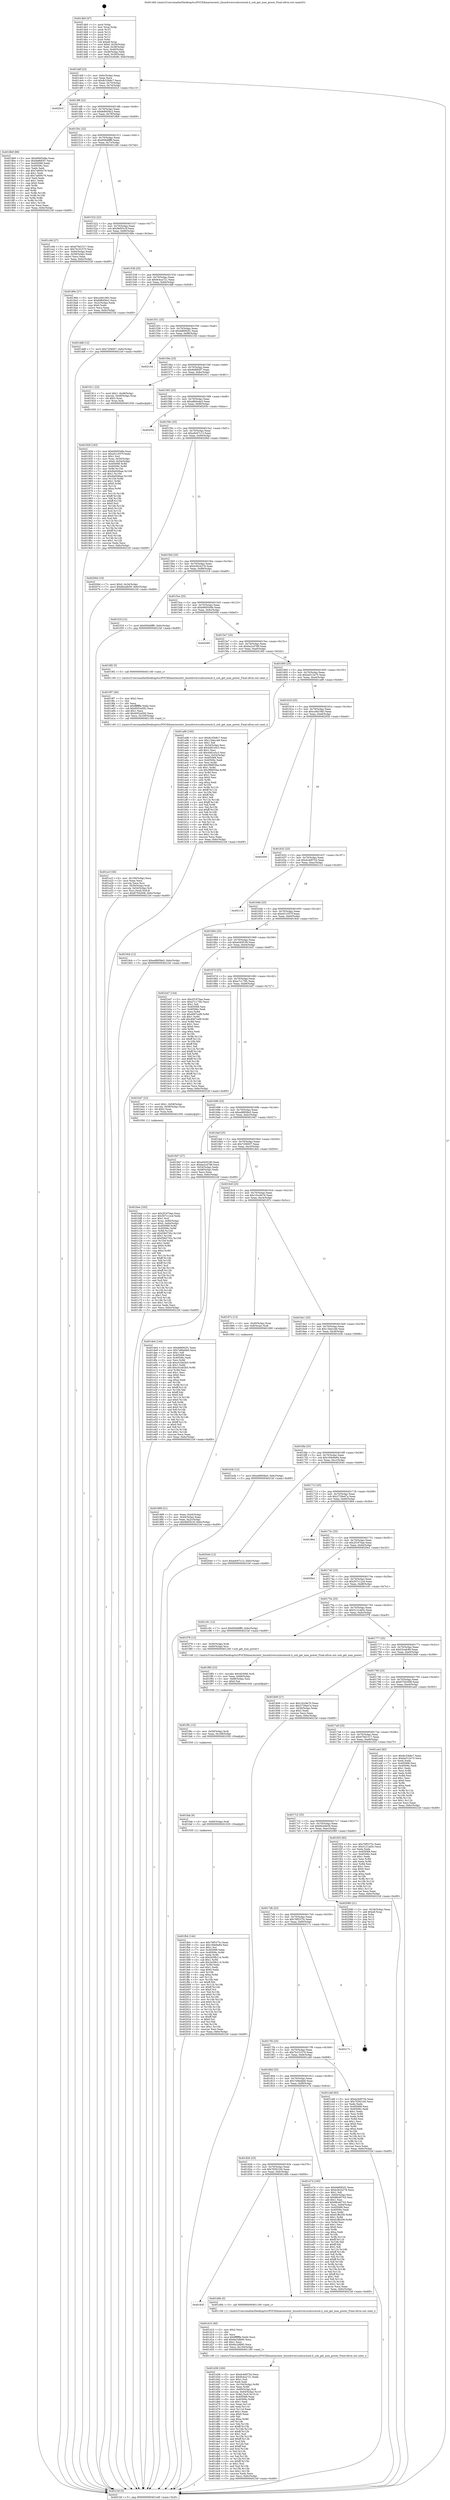 digraph "0x4014b0" {
  label = "0x4014b0 (/mnt/c/Users/mathe/Desktop/tcc/POCII/binaries/extr_linuxdriversusbcoreusb.h_usb_get_max_power_Final-ollvm.out::main(0))"
  labelloc = "t"
  node[shape=record]

  Entry [label="",width=0.3,height=0.3,shape=circle,fillcolor=black,style=filled]
  "0x4014df" [label="{
     0x4014df [23]\l
     | [instrs]\l
     &nbsp;&nbsp;0x4014df \<+3\>: mov -0x6c(%rbp),%eax\l
     &nbsp;&nbsp;0x4014e2 \<+2\>: mov %eax,%ecx\l
     &nbsp;&nbsp;0x4014e4 \<+6\>: sub $0x8c33b8c7,%ecx\l
     &nbsp;&nbsp;0x4014ea \<+3\>: mov %eax,-0x70(%rbp)\l
     &nbsp;&nbsp;0x4014ed \<+3\>: mov %ecx,-0x74(%rbp)\l
     &nbsp;&nbsp;0x4014f0 \<+6\>: je 00000000004020c3 \<main+0xc13\>\l
  }"]
  "0x4020c3" [label="{
     0x4020c3\l
  }", style=dashed]
  "0x4014f6" [label="{
     0x4014f6 [22]\l
     | [instrs]\l
     &nbsp;&nbsp;0x4014f6 \<+5\>: jmp 00000000004014fb \<main+0x4b\>\l
     &nbsp;&nbsp;0x4014fb \<+3\>: mov -0x70(%rbp),%eax\l
     &nbsp;&nbsp;0x4014fe \<+5\>: sub $0x8d8456c2,%eax\l
     &nbsp;&nbsp;0x401503 \<+3\>: mov %eax,-0x78(%rbp)\l
     &nbsp;&nbsp;0x401506 \<+6\>: je 00000000004018b9 \<main+0x409\>\l
  }"]
  Exit [label="",width=0.3,height=0.3,shape=circle,fillcolor=black,style=filled,peripheries=2]
  "0x4018b9" [label="{
     0x4018b9 [88]\l
     | [instrs]\l
     &nbsp;&nbsp;0x4018b9 \<+5\>: mov $0xb900548e,%eax\l
     &nbsp;&nbsp;0x4018be \<+5\>: mov $0x9ef683f7,%ecx\l
     &nbsp;&nbsp;0x4018c3 \<+7\>: mov 0x405068,%edx\l
     &nbsp;&nbsp;0x4018ca \<+7\>: mov 0x40506c,%esi\l
     &nbsp;&nbsp;0x4018d1 \<+2\>: mov %edx,%edi\l
     &nbsp;&nbsp;0x4018d3 \<+6\>: add $0x7a800c76,%edi\l
     &nbsp;&nbsp;0x4018d9 \<+3\>: sub $0x1,%edi\l
     &nbsp;&nbsp;0x4018dc \<+6\>: sub $0x7a800c76,%edi\l
     &nbsp;&nbsp;0x4018e2 \<+3\>: imul %edi,%edx\l
     &nbsp;&nbsp;0x4018e5 \<+3\>: and $0x1,%edx\l
     &nbsp;&nbsp;0x4018e8 \<+3\>: cmp $0x0,%edx\l
     &nbsp;&nbsp;0x4018eb \<+4\>: sete %r8b\l
     &nbsp;&nbsp;0x4018ef \<+3\>: cmp $0xa,%esi\l
     &nbsp;&nbsp;0x4018f2 \<+4\>: setl %r9b\l
     &nbsp;&nbsp;0x4018f6 \<+3\>: mov %r8b,%r10b\l
     &nbsp;&nbsp;0x4018f9 \<+3\>: and %r9b,%r10b\l
     &nbsp;&nbsp;0x4018fc \<+3\>: xor %r9b,%r8b\l
     &nbsp;&nbsp;0x4018ff \<+3\>: or %r8b,%r10b\l
     &nbsp;&nbsp;0x401902 \<+4\>: test $0x1,%r10b\l
     &nbsp;&nbsp;0x401906 \<+3\>: cmovne %ecx,%eax\l
     &nbsp;&nbsp;0x401909 \<+3\>: mov %eax,-0x6c(%rbp)\l
     &nbsp;&nbsp;0x40190c \<+5\>: jmp 00000000004021bf \<main+0xd0f\>\l
  }"]
  "0x40150c" [label="{
     0x40150c [22]\l
     | [instrs]\l
     &nbsp;&nbsp;0x40150c \<+5\>: jmp 0000000000401511 \<main+0x61\>\l
     &nbsp;&nbsp;0x401511 \<+3\>: mov -0x70(%rbp),%eax\l
     &nbsp;&nbsp;0x401514 \<+5\>: sub $0x956d9ff0,%eax\l
     &nbsp;&nbsp;0x401519 \<+3\>: mov %eax,-0x7c(%rbp)\l
     &nbsp;&nbsp;0x40151c \<+6\>: je 0000000000401c9d \<main+0x7ed\>\l
  }"]
  "0x401fb4" [label="{
     0x401fb4 [144]\l
     | [instrs]\l
     &nbsp;&nbsp;0x401fb4 \<+5\>: mov $0x76f5375c,%eax\l
     &nbsp;&nbsp;0x401fb9 \<+5\>: mov $0x169e9a84,%esi\l
     &nbsp;&nbsp;0x401fbe \<+2\>: mov $0x1,%cl\l
     &nbsp;&nbsp;0x401fc0 \<+7\>: mov 0x405068,%edx\l
     &nbsp;&nbsp;0x401fc7 \<+8\>: mov 0x40506c,%r8d\l
     &nbsp;&nbsp;0x401fcf \<+3\>: mov %edx,%r9d\l
     &nbsp;&nbsp;0x401fd2 \<+7\>: sub $0x2e59b114,%r9d\l
     &nbsp;&nbsp;0x401fd9 \<+4\>: sub $0x1,%r9d\l
     &nbsp;&nbsp;0x401fdd \<+7\>: add $0x2e59b114,%r9d\l
     &nbsp;&nbsp;0x401fe4 \<+4\>: imul %r9d,%edx\l
     &nbsp;&nbsp;0x401fe8 \<+3\>: and $0x1,%edx\l
     &nbsp;&nbsp;0x401feb \<+3\>: cmp $0x0,%edx\l
     &nbsp;&nbsp;0x401fee \<+4\>: sete %r10b\l
     &nbsp;&nbsp;0x401ff2 \<+4\>: cmp $0xa,%r8d\l
     &nbsp;&nbsp;0x401ff6 \<+4\>: setl %r11b\l
     &nbsp;&nbsp;0x401ffa \<+3\>: mov %r10b,%bl\l
     &nbsp;&nbsp;0x401ffd \<+3\>: xor $0xff,%bl\l
     &nbsp;&nbsp;0x402000 \<+3\>: mov %r11b,%r14b\l
     &nbsp;&nbsp;0x402003 \<+4\>: xor $0xff,%r14b\l
     &nbsp;&nbsp;0x402007 \<+3\>: xor $0x0,%cl\l
     &nbsp;&nbsp;0x40200a \<+3\>: mov %bl,%r15b\l
     &nbsp;&nbsp;0x40200d \<+4\>: and $0x0,%r15b\l
     &nbsp;&nbsp;0x402011 \<+3\>: and %cl,%r10b\l
     &nbsp;&nbsp;0x402014 \<+3\>: mov %r14b,%r12b\l
     &nbsp;&nbsp;0x402017 \<+4\>: and $0x0,%r12b\l
     &nbsp;&nbsp;0x40201b \<+3\>: and %cl,%r11b\l
     &nbsp;&nbsp;0x40201e \<+3\>: or %r10b,%r15b\l
     &nbsp;&nbsp;0x402021 \<+3\>: or %r11b,%r12b\l
     &nbsp;&nbsp;0x402024 \<+3\>: xor %r12b,%r15b\l
     &nbsp;&nbsp;0x402027 \<+3\>: or %r14b,%bl\l
     &nbsp;&nbsp;0x40202a \<+3\>: xor $0xff,%bl\l
     &nbsp;&nbsp;0x40202d \<+3\>: or $0x0,%cl\l
     &nbsp;&nbsp;0x402030 \<+2\>: and %cl,%bl\l
     &nbsp;&nbsp;0x402032 \<+3\>: or %bl,%r15b\l
     &nbsp;&nbsp;0x402035 \<+4\>: test $0x1,%r15b\l
     &nbsp;&nbsp;0x402039 \<+3\>: cmovne %esi,%eax\l
     &nbsp;&nbsp;0x40203c \<+3\>: mov %eax,-0x6c(%rbp)\l
     &nbsp;&nbsp;0x40203f \<+5\>: jmp 00000000004021bf \<main+0xd0f\>\l
  }"]
  "0x401c9d" [label="{
     0x401c9d [27]\l
     | [instrs]\l
     &nbsp;&nbsp;0x401c9d \<+5\>: mov $0x679d1517,%eax\l
     &nbsp;&nbsp;0x401ca2 \<+5\>: mov $0x7b101570,%ecx\l
     &nbsp;&nbsp;0x401ca7 \<+3\>: mov -0x64(%rbp),%edx\l
     &nbsp;&nbsp;0x401caa \<+3\>: cmp -0x58(%rbp),%edx\l
     &nbsp;&nbsp;0x401cad \<+3\>: cmovl %ecx,%eax\l
     &nbsp;&nbsp;0x401cb0 \<+3\>: mov %eax,-0x6c(%rbp)\l
     &nbsp;&nbsp;0x401cb3 \<+5\>: jmp 00000000004021bf \<main+0xd0f\>\l
  }"]
  "0x401522" [label="{
     0x401522 [22]\l
     | [instrs]\l
     &nbsp;&nbsp;0x401522 \<+5\>: jmp 0000000000401527 \<main+0x77\>\l
     &nbsp;&nbsp;0x401527 \<+3\>: mov -0x70(%rbp),%eax\l
     &nbsp;&nbsp;0x40152a \<+5\>: sub $0x9bf55c3f,%eax\l
     &nbsp;&nbsp;0x40152f \<+3\>: mov %eax,-0x80(%rbp)\l
     &nbsp;&nbsp;0x401532 \<+6\>: je 000000000040189e \<main+0x3ee\>\l
  }"]
  "0x401fab" [label="{
     0x401fab [9]\l
     | [instrs]\l
     &nbsp;&nbsp;0x401fab \<+4\>: mov -0x60(%rbp),%rdi\l
     &nbsp;&nbsp;0x401faf \<+5\>: call 0000000000401030 \<free@plt\>\l
     | [calls]\l
     &nbsp;&nbsp;0x401030 \{1\} (unknown)\l
  }"]
  "0x40189e" [label="{
     0x40189e [27]\l
     | [instrs]\l
     &nbsp;&nbsp;0x40189e \<+5\>: mov $0xcc8d1083,%eax\l
     &nbsp;&nbsp;0x4018a3 \<+5\>: mov $0x8d8456c2,%ecx\l
     &nbsp;&nbsp;0x4018a8 \<+3\>: mov -0x2c(%rbp),%edx\l
     &nbsp;&nbsp;0x4018ab \<+3\>: cmp $0x0,%edx\l
     &nbsp;&nbsp;0x4018ae \<+3\>: cmove %ecx,%eax\l
     &nbsp;&nbsp;0x4018b1 \<+3\>: mov %eax,-0x6c(%rbp)\l
     &nbsp;&nbsp;0x4018b4 \<+5\>: jmp 00000000004021bf \<main+0xd0f\>\l
  }"]
  "0x401538" [label="{
     0x401538 [25]\l
     | [instrs]\l
     &nbsp;&nbsp;0x401538 \<+5\>: jmp 000000000040153d \<main+0x8d\>\l
     &nbsp;&nbsp;0x40153d \<+3\>: mov -0x70(%rbp),%eax\l
     &nbsp;&nbsp;0x401540 \<+5\>: sub $0x9c4ca721,%eax\l
     &nbsp;&nbsp;0x401545 \<+6\>: mov %eax,-0x84(%rbp)\l
     &nbsp;&nbsp;0x40154b \<+6\>: je 0000000000401dd8 \<main+0x928\>\l
  }"]
  "0x401f9c" [label="{
     0x401f9c [15]\l
     | [instrs]\l
     &nbsp;&nbsp;0x401f9c \<+4\>: mov -0x50(%rbp),%rdi\l
     &nbsp;&nbsp;0x401fa0 \<+6\>: mov %eax,-0x108(%rbp)\l
     &nbsp;&nbsp;0x401fa6 \<+5\>: call 0000000000401030 \<free@plt\>\l
     | [calls]\l
     &nbsp;&nbsp;0x401030 \{1\} (unknown)\l
  }"]
  "0x401dd8" [label="{
     0x401dd8 [12]\l
     | [instrs]\l
     &nbsp;&nbsp;0x401dd8 \<+7\>: movl $0x7206007,-0x6c(%rbp)\l
     &nbsp;&nbsp;0x401ddf \<+5\>: jmp 00000000004021bf \<main+0xd0f\>\l
  }"]
  "0x401551" [label="{
     0x401551 [25]\l
     | [instrs]\l
     &nbsp;&nbsp;0x401551 \<+5\>: jmp 0000000000401556 \<main+0xa6\>\l
     &nbsp;&nbsp;0x401556 \<+3\>: mov -0x70(%rbp),%eax\l
     &nbsp;&nbsp;0x401559 \<+5\>: sub $0x9d6062f1,%eax\l
     &nbsp;&nbsp;0x40155e \<+6\>: mov %eax,-0x88(%rbp)\l
     &nbsp;&nbsp;0x401564 \<+6\>: je 000000000040215d \<main+0xcad\>\l
  }"]
  "0x401f85" [label="{
     0x401f85 [23]\l
     | [instrs]\l
     &nbsp;&nbsp;0x401f85 \<+10\>: movabs $0x4030b6,%rdi\l
     &nbsp;&nbsp;0x401f8f \<+3\>: mov %eax,-0x68(%rbp)\l
     &nbsp;&nbsp;0x401f92 \<+3\>: mov -0x68(%rbp),%esi\l
     &nbsp;&nbsp;0x401f95 \<+2\>: mov $0x0,%al\l
     &nbsp;&nbsp;0x401f97 \<+5\>: call 0000000000401040 \<printf@plt\>\l
     | [calls]\l
     &nbsp;&nbsp;0x401040 \{1\} (unknown)\l
  }"]
  "0x40215d" [label="{
     0x40215d\l
  }", style=dashed]
  "0x40156a" [label="{
     0x40156a [25]\l
     | [instrs]\l
     &nbsp;&nbsp;0x40156a \<+5\>: jmp 000000000040156f \<main+0xbf\>\l
     &nbsp;&nbsp;0x40156f \<+3\>: mov -0x70(%rbp),%eax\l
     &nbsp;&nbsp;0x401572 \<+5\>: sub $0x9ef683f7,%eax\l
     &nbsp;&nbsp;0x401577 \<+6\>: mov %eax,-0x8c(%rbp)\l
     &nbsp;&nbsp;0x40157d \<+6\>: je 0000000000401911 \<main+0x461\>\l
  }"]
  "0x401d38" [label="{
     0x401d38 [160]\l
     | [instrs]\l
     &nbsp;&nbsp;0x401d38 \<+5\>: mov $0xdc4d9754,%ecx\l
     &nbsp;&nbsp;0x401d3d \<+5\>: mov $0x9c4ca721,%edx\l
     &nbsp;&nbsp;0x401d42 \<+3\>: mov $0x1,%sil\l
     &nbsp;&nbsp;0x401d45 \<+2\>: xor %edi,%edi\l
     &nbsp;&nbsp;0x401d47 \<+7\>: mov -0x104(%rbp),%r8d\l
     &nbsp;&nbsp;0x401d4e \<+4\>: imul %eax,%r8d\l
     &nbsp;&nbsp;0x401d52 \<+4\>: mov -0x60(%rbp),%r9\l
     &nbsp;&nbsp;0x401d56 \<+4\>: movslq -0x64(%rbp),%r10\l
     &nbsp;&nbsp;0x401d5a \<+4\>: mov %r8d,(%r9,%r10,4)\l
     &nbsp;&nbsp;0x401d5e \<+7\>: mov 0x405068,%eax\l
     &nbsp;&nbsp;0x401d65 \<+8\>: mov 0x40506c,%r8d\l
     &nbsp;&nbsp;0x401d6d \<+3\>: sub $0x1,%edi\l
     &nbsp;&nbsp;0x401d70 \<+3\>: mov %eax,%r11d\l
     &nbsp;&nbsp;0x401d73 \<+3\>: add %edi,%r11d\l
     &nbsp;&nbsp;0x401d76 \<+4\>: imul %r11d,%eax\l
     &nbsp;&nbsp;0x401d7a \<+3\>: and $0x1,%eax\l
     &nbsp;&nbsp;0x401d7d \<+3\>: cmp $0x0,%eax\l
     &nbsp;&nbsp;0x401d80 \<+3\>: sete %bl\l
     &nbsp;&nbsp;0x401d83 \<+4\>: cmp $0xa,%r8d\l
     &nbsp;&nbsp;0x401d87 \<+4\>: setl %r14b\l
     &nbsp;&nbsp;0x401d8b \<+3\>: mov %bl,%r15b\l
     &nbsp;&nbsp;0x401d8e \<+4\>: xor $0xff,%r15b\l
     &nbsp;&nbsp;0x401d92 \<+3\>: mov %r14b,%r12b\l
     &nbsp;&nbsp;0x401d95 \<+4\>: xor $0xff,%r12b\l
     &nbsp;&nbsp;0x401d99 \<+4\>: xor $0x1,%sil\l
     &nbsp;&nbsp;0x401d9d \<+3\>: mov %r15b,%r13b\l
     &nbsp;&nbsp;0x401da0 \<+4\>: and $0xff,%r13b\l
     &nbsp;&nbsp;0x401da4 \<+3\>: and %sil,%bl\l
     &nbsp;&nbsp;0x401da7 \<+3\>: mov %r12b,%al\l
     &nbsp;&nbsp;0x401daa \<+2\>: and $0xff,%al\l
     &nbsp;&nbsp;0x401dac \<+3\>: and %sil,%r14b\l
     &nbsp;&nbsp;0x401daf \<+3\>: or %bl,%r13b\l
     &nbsp;&nbsp;0x401db2 \<+3\>: or %r14b,%al\l
     &nbsp;&nbsp;0x401db5 \<+3\>: xor %al,%r13b\l
     &nbsp;&nbsp;0x401db8 \<+3\>: or %r12b,%r15b\l
     &nbsp;&nbsp;0x401dbb \<+4\>: xor $0xff,%r15b\l
     &nbsp;&nbsp;0x401dbf \<+4\>: or $0x1,%sil\l
     &nbsp;&nbsp;0x401dc3 \<+3\>: and %sil,%r15b\l
     &nbsp;&nbsp;0x401dc6 \<+3\>: or %r15b,%r13b\l
     &nbsp;&nbsp;0x401dc9 \<+4\>: test $0x1,%r13b\l
     &nbsp;&nbsp;0x401dcd \<+3\>: cmovne %edx,%ecx\l
     &nbsp;&nbsp;0x401dd0 \<+3\>: mov %ecx,-0x6c(%rbp)\l
     &nbsp;&nbsp;0x401dd3 \<+5\>: jmp 00000000004021bf \<main+0xd0f\>\l
  }"]
  "0x401911" [label="{
     0x401911 [23]\l
     | [instrs]\l
     &nbsp;&nbsp;0x401911 \<+7\>: movl $0x1,-0x48(%rbp)\l
     &nbsp;&nbsp;0x401918 \<+4\>: movslq -0x48(%rbp),%rax\l
     &nbsp;&nbsp;0x40191c \<+4\>: shl $0x3,%rax\l
     &nbsp;&nbsp;0x401920 \<+3\>: mov %rax,%rdi\l
     &nbsp;&nbsp;0x401923 \<+5\>: call 0000000000401050 \<malloc@plt\>\l
     | [calls]\l
     &nbsp;&nbsp;0x401050 \{1\} (unknown)\l
  }"]
  "0x401583" [label="{
     0x401583 [25]\l
     | [instrs]\l
     &nbsp;&nbsp;0x401583 \<+5\>: jmp 0000000000401588 \<main+0xd8\>\l
     &nbsp;&nbsp;0x401588 \<+3\>: mov -0x70(%rbp),%eax\l
     &nbsp;&nbsp;0x40158b \<+5\>: sub $0xa9b0a4a3,%eax\l
     &nbsp;&nbsp;0x401590 \<+6\>: mov %eax,-0x90(%rbp)\l
     &nbsp;&nbsp;0x401596 \<+6\>: je 000000000040205c \<main+0xbac\>\l
  }"]
  "0x401d10" [label="{
     0x401d10 [40]\l
     | [instrs]\l
     &nbsp;&nbsp;0x401d10 \<+5\>: mov $0x2,%ecx\l
     &nbsp;&nbsp;0x401d15 \<+1\>: cltd\l
     &nbsp;&nbsp;0x401d16 \<+2\>: idiv %ecx\l
     &nbsp;&nbsp;0x401d18 \<+6\>: imul $0xfffffffe,%edx,%ecx\l
     &nbsp;&nbsp;0x401d1e \<+6\>: add $0x6a1bfb95,%ecx\l
     &nbsp;&nbsp;0x401d24 \<+3\>: add $0x1,%ecx\l
     &nbsp;&nbsp;0x401d27 \<+6\>: sub $0x6a1bfb95,%ecx\l
     &nbsp;&nbsp;0x401d2d \<+6\>: mov %ecx,-0x104(%rbp)\l
     &nbsp;&nbsp;0x401d33 \<+5\>: call 0000000000401160 \<next_i\>\l
     | [calls]\l
     &nbsp;&nbsp;0x401160 \{1\} (/mnt/c/Users/mathe/Desktop/tcc/POCII/binaries/extr_linuxdriversusbcoreusb.h_usb_get_max_power_Final-ollvm.out::next_i)\l
  }"]
  "0x40205c" [label="{
     0x40205c\l
  }", style=dashed]
  "0x40159c" [label="{
     0x40159c [25]\l
     | [instrs]\l
     &nbsp;&nbsp;0x40159c \<+5\>: jmp 00000000004015a1 \<main+0xf1\>\l
     &nbsp;&nbsp;0x4015a1 \<+3\>: mov -0x70(%rbp),%eax\l
     &nbsp;&nbsp;0x4015a4 \<+5\>: sub $0xa9c67c13,%eax\l
     &nbsp;&nbsp;0x4015a9 \<+6\>: mov %eax,-0x94(%rbp)\l
     &nbsp;&nbsp;0x4015af \<+6\>: je 000000000040206d \<main+0xbbd\>\l
  }"]
  "0x40183f" [label="{
     0x40183f\l
  }", style=dashed]
  "0x40206d" [label="{
     0x40206d [19]\l
     | [instrs]\l
     &nbsp;&nbsp;0x40206d \<+7\>: movl $0x0,-0x34(%rbp)\l
     &nbsp;&nbsp;0x402074 \<+7\>: movl $0x6b2efe59,-0x6c(%rbp)\l
     &nbsp;&nbsp;0x40207b \<+5\>: jmp 00000000004021bf \<main+0xd0f\>\l
  }"]
  "0x4015b5" [label="{
     0x4015b5 [25]\l
     | [instrs]\l
     &nbsp;&nbsp;0x4015b5 \<+5\>: jmp 00000000004015ba \<main+0x10a\>\l
     &nbsp;&nbsp;0x4015ba \<+3\>: mov -0x70(%rbp),%eax\l
     &nbsp;&nbsp;0x4015bd \<+5\>: sub $0xb3624278,%eax\l
     &nbsp;&nbsp;0x4015c2 \<+6\>: mov %eax,-0x98(%rbp)\l
     &nbsp;&nbsp;0x4015c8 \<+6\>: je 0000000000401f19 \<main+0xa69\>\l
  }"]
  "0x401d0b" [label="{
     0x401d0b [5]\l
     | [instrs]\l
     &nbsp;&nbsp;0x401d0b \<+5\>: call 0000000000401160 \<next_i\>\l
     | [calls]\l
     &nbsp;&nbsp;0x401160 \{1\} (/mnt/c/Users/mathe/Desktop/tcc/POCII/binaries/extr_linuxdriversusbcoreusb.h_usb_get_max_power_Final-ollvm.out::next_i)\l
  }"]
  "0x401f19" [label="{
     0x401f19 [12]\l
     | [instrs]\l
     &nbsp;&nbsp;0x401f19 \<+7\>: movl $0x956d9ff0,-0x6c(%rbp)\l
     &nbsp;&nbsp;0x401f20 \<+5\>: jmp 00000000004021bf \<main+0xd0f\>\l
  }"]
  "0x4015ce" [label="{
     0x4015ce [25]\l
     | [instrs]\l
     &nbsp;&nbsp;0x4015ce \<+5\>: jmp 00000000004015d3 \<main+0x123\>\l
     &nbsp;&nbsp;0x4015d3 \<+3\>: mov -0x70(%rbp),%eax\l
     &nbsp;&nbsp;0x4015d6 \<+5\>: sub $0xb900548e,%eax\l
     &nbsp;&nbsp;0x4015db \<+6\>: mov %eax,-0x9c(%rbp)\l
     &nbsp;&nbsp;0x4015e1 \<+6\>: je 0000000000402095 \<main+0xbe5\>\l
  }"]
  "0x401826" [label="{
     0x401826 [25]\l
     | [instrs]\l
     &nbsp;&nbsp;0x401826 \<+5\>: jmp 000000000040182b \<main+0x37b\>\l
     &nbsp;&nbsp;0x40182b \<+3\>: mov -0x70(%rbp),%eax\l
     &nbsp;&nbsp;0x40182e \<+5\>: sub $0x7f2921b5,%eax\l
     &nbsp;&nbsp;0x401833 \<+6\>: mov %eax,-0xfc(%rbp)\l
     &nbsp;&nbsp;0x401839 \<+6\>: je 0000000000401d0b \<main+0x85b\>\l
  }"]
  "0x402095" [label="{
     0x402095\l
  }", style=dashed]
  "0x4015e7" [label="{
     0x4015e7 [25]\l
     | [instrs]\l
     &nbsp;&nbsp;0x4015e7 \<+5\>: jmp 00000000004015ec \<main+0x13c\>\l
     &nbsp;&nbsp;0x4015ec \<+3\>: mov -0x70(%rbp),%eax\l
     &nbsp;&nbsp;0x4015ef \<+5\>: sub $0xba2cd789,%eax\l
     &nbsp;&nbsp;0x4015f4 \<+6\>: mov %eax,-0xa0(%rbp)\l
     &nbsp;&nbsp;0x4015fa \<+6\>: je 00000000004019f2 \<main+0x542\>\l
  }"]
  "0x401e74" [label="{
     0x401e74 [165]\l
     | [instrs]\l
     &nbsp;&nbsp;0x401e74 \<+5\>: mov $0x9d6062f1,%eax\l
     &nbsp;&nbsp;0x401e79 \<+5\>: mov $0xb3624278,%ecx\l
     &nbsp;&nbsp;0x401e7e \<+2\>: mov $0x1,%dl\l
     &nbsp;&nbsp;0x401e80 \<+3\>: mov -0x64(%rbp),%esi\l
     &nbsp;&nbsp;0x401e83 \<+6\>: sub $0x88cd0743,%esi\l
     &nbsp;&nbsp;0x401e89 \<+3\>: add $0x1,%esi\l
     &nbsp;&nbsp;0x401e8c \<+6\>: add $0x88cd0743,%esi\l
     &nbsp;&nbsp;0x401e92 \<+3\>: mov %esi,-0x64(%rbp)\l
     &nbsp;&nbsp;0x401e95 \<+7\>: mov 0x405068,%esi\l
     &nbsp;&nbsp;0x401e9c \<+7\>: mov 0x40506c,%edi\l
     &nbsp;&nbsp;0x401ea3 \<+3\>: mov %esi,%r8d\l
     &nbsp;&nbsp;0x401ea6 \<+7\>: add $0x61ffe256,%r8d\l
     &nbsp;&nbsp;0x401ead \<+4\>: sub $0x1,%r8d\l
     &nbsp;&nbsp;0x401eb1 \<+7\>: sub $0x61ffe256,%r8d\l
     &nbsp;&nbsp;0x401eb8 \<+4\>: imul %r8d,%esi\l
     &nbsp;&nbsp;0x401ebc \<+3\>: and $0x1,%esi\l
     &nbsp;&nbsp;0x401ebf \<+3\>: cmp $0x0,%esi\l
     &nbsp;&nbsp;0x401ec2 \<+4\>: sete %r9b\l
     &nbsp;&nbsp;0x401ec6 \<+3\>: cmp $0xa,%edi\l
     &nbsp;&nbsp;0x401ec9 \<+4\>: setl %r10b\l
     &nbsp;&nbsp;0x401ecd \<+3\>: mov %r9b,%r11b\l
     &nbsp;&nbsp;0x401ed0 \<+4\>: xor $0xff,%r11b\l
     &nbsp;&nbsp;0x401ed4 \<+3\>: mov %r10b,%bl\l
     &nbsp;&nbsp;0x401ed7 \<+3\>: xor $0xff,%bl\l
     &nbsp;&nbsp;0x401eda \<+3\>: xor $0x1,%dl\l
     &nbsp;&nbsp;0x401edd \<+3\>: mov %r11b,%r14b\l
     &nbsp;&nbsp;0x401ee0 \<+4\>: and $0xff,%r14b\l
     &nbsp;&nbsp;0x401ee4 \<+3\>: and %dl,%r9b\l
     &nbsp;&nbsp;0x401ee7 \<+3\>: mov %bl,%r15b\l
     &nbsp;&nbsp;0x401eea \<+4\>: and $0xff,%r15b\l
     &nbsp;&nbsp;0x401eee \<+3\>: and %dl,%r10b\l
     &nbsp;&nbsp;0x401ef1 \<+3\>: or %r9b,%r14b\l
     &nbsp;&nbsp;0x401ef4 \<+3\>: or %r10b,%r15b\l
     &nbsp;&nbsp;0x401ef7 \<+3\>: xor %r15b,%r14b\l
     &nbsp;&nbsp;0x401efa \<+3\>: or %bl,%r11b\l
     &nbsp;&nbsp;0x401efd \<+4\>: xor $0xff,%r11b\l
     &nbsp;&nbsp;0x401f01 \<+3\>: or $0x1,%dl\l
     &nbsp;&nbsp;0x401f04 \<+3\>: and %dl,%r11b\l
     &nbsp;&nbsp;0x401f07 \<+3\>: or %r11b,%r14b\l
     &nbsp;&nbsp;0x401f0a \<+4\>: test $0x1,%r14b\l
     &nbsp;&nbsp;0x401f0e \<+3\>: cmovne %ecx,%eax\l
     &nbsp;&nbsp;0x401f11 \<+3\>: mov %eax,-0x6c(%rbp)\l
     &nbsp;&nbsp;0x401f14 \<+5\>: jmp 00000000004021bf \<main+0xd0f\>\l
  }"]
  "0x4019f2" [label="{
     0x4019f2 [5]\l
     | [instrs]\l
     &nbsp;&nbsp;0x4019f2 \<+5\>: call 0000000000401160 \<next_i\>\l
     | [calls]\l
     &nbsp;&nbsp;0x401160 \{1\} (/mnt/c/Users/mathe/Desktop/tcc/POCII/binaries/extr_linuxdriversusbcoreusb.h_usb_get_max_power_Final-ollvm.out::next_i)\l
  }"]
  "0x401600" [label="{
     0x401600 [25]\l
     | [instrs]\l
     &nbsp;&nbsp;0x401600 \<+5\>: jmp 0000000000401605 \<main+0x155\>\l
     &nbsp;&nbsp;0x401605 \<+3\>: mov -0x70(%rbp),%eax\l
     &nbsp;&nbsp;0x401608 \<+5\>: sub $0xba512e75,%eax\l
     &nbsp;&nbsp;0x40160d \<+6\>: mov %eax,-0xa4(%rbp)\l
     &nbsp;&nbsp;0x401613 \<+6\>: je 0000000000401a96 \<main+0x5e6\>\l
  }"]
  "0x40180d" [label="{
     0x40180d [25]\l
     | [instrs]\l
     &nbsp;&nbsp;0x40180d \<+5\>: jmp 0000000000401812 \<main+0x362\>\l
     &nbsp;&nbsp;0x401812 \<+3\>: mov -0x70(%rbp),%eax\l
     &nbsp;&nbsp;0x401815 \<+5\>: sub $0x7e9bebb6,%eax\l
     &nbsp;&nbsp;0x40181a \<+6\>: mov %eax,-0xf8(%rbp)\l
     &nbsp;&nbsp;0x401820 \<+6\>: je 0000000000401e74 \<main+0x9c4\>\l
  }"]
  "0x401a96" [label="{
     0x401a96 [165]\l
     | [instrs]\l
     &nbsp;&nbsp;0x401a96 \<+5\>: mov $0x8c33b8c7,%eax\l
     &nbsp;&nbsp;0x401a9b \<+5\>: mov $0x13decc48,%ecx\l
     &nbsp;&nbsp;0x401aa0 \<+2\>: mov $0x1,%dl\l
     &nbsp;&nbsp;0x401aa2 \<+3\>: mov -0x54(%rbp),%esi\l
     &nbsp;&nbsp;0x401aa5 \<+6\>: add $0x4481e5c3,%esi\l
     &nbsp;&nbsp;0x401aab \<+3\>: add $0x1,%esi\l
     &nbsp;&nbsp;0x401aae \<+6\>: sub $0x4481e5c3,%esi\l
     &nbsp;&nbsp;0x401ab4 \<+3\>: mov %esi,-0x54(%rbp)\l
     &nbsp;&nbsp;0x401ab7 \<+7\>: mov 0x405068,%esi\l
     &nbsp;&nbsp;0x401abe \<+7\>: mov 0x40506c,%edi\l
     &nbsp;&nbsp;0x401ac5 \<+3\>: mov %esi,%r8d\l
     &nbsp;&nbsp;0x401ac8 \<+7\>: add $0x3f9855ba,%r8d\l
     &nbsp;&nbsp;0x401acf \<+4\>: sub $0x1,%r8d\l
     &nbsp;&nbsp;0x401ad3 \<+7\>: sub $0x3f9855ba,%r8d\l
     &nbsp;&nbsp;0x401ada \<+4\>: imul %r8d,%esi\l
     &nbsp;&nbsp;0x401ade \<+3\>: and $0x1,%esi\l
     &nbsp;&nbsp;0x401ae1 \<+3\>: cmp $0x0,%esi\l
     &nbsp;&nbsp;0x401ae4 \<+4\>: sete %r9b\l
     &nbsp;&nbsp;0x401ae8 \<+3\>: cmp $0xa,%edi\l
     &nbsp;&nbsp;0x401aeb \<+4\>: setl %r10b\l
     &nbsp;&nbsp;0x401aef \<+3\>: mov %r9b,%r11b\l
     &nbsp;&nbsp;0x401af2 \<+4\>: xor $0xff,%r11b\l
     &nbsp;&nbsp;0x401af6 \<+3\>: mov %r10b,%bl\l
     &nbsp;&nbsp;0x401af9 \<+3\>: xor $0xff,%bl\l
     &nbsp;&nbsp;0x401afc \<+3\>: xor $0x1,%dl\l
     &nbsp;&nbsp;0x401aff \<+3\>: mov %r11b,%r14b\l
     &nbsp;&nbsp;0x401b02 \<+4\>: and $0xff,%r14b\l
     &nbsp;&nbsp;0x401b06 \<+3\>: and %dl,%r9b\l
     &nbsp;&nbsp;0x401b09 \<+3\>: mov %bl,%r15b\l
     &nbsp;&nbsp;0x401b0c \<+4\>: and $0xff,%r15b\l
     &nbsp;&nbsp;0x401b10 \<+3\>: and %dl,%r10b\l
     &nbsp;&nbsp;0x401b13 \<+3\>: or %r9b,%r14b\l
     &nbsp;&nbsp;0x401b16 \<+3\>: or %r10b,%r15b\l
     &nbsp;&nbsp;0x401b19 \<+3\>: xor %r15b,%r14b\l
     &nbsp;&nbsp;0x401b1c \<+3\>: or %bl,%r11b\l
     &nbsp;&nbsp;0x401b1f \<+4\>: xor $0xff,%r11b\l
     &nbsp;&nbsp;0x401b23 \<+3\>: or $0x1,%dl\l
     &nbsp;&nbsp;0x401b26 \<+3\>: and %dl,%r11b\l
     &nbsp;&nbsp;0x401b29 \<+3\>: or %r11b,%r14b\l
     &nbsp;&nbsp;0x401b2c \<+4\>: test $0x1,%r14b\l
     &nbsp;&nbsp;0x401b30 \<+3\>: cmovne %ecx,%eax\l
     &nbsp;&nbsp;0x401b33 \<+3\>: mov %eax,-0x6c(%rbp)\l
     &nbsp;&nbsp;0x401b36 \<+5\>: jmp 00000000004021bf \<main+0xd0f\>\l
  }"]
  "0x401619" [label="{
     0x401619 [25]\l
     | [instrs]\l
     &nbsp;&nbsp;0x401619 \<+5\>: jmp 000000000040161e \<main+0x16e\>\l
     &nbsp;&nbsp;0x40161e \<+3\>: mov -0x70(%rbp),%eax\l
     &nbsp;&nbsp;0x401621 \<+5\>: sub $0xcc8d1083,%eax\l
     &nbsp;&nbsp;0x401626 \<+6\>: mov %eax,-0xa8(%rbp)\l
     &nbsp;&nbsp;0x40162c \<+6\>: je 0000000000402050 \<main+0xba0\>\l
  }"]
  "0x401cb8" [label="{
     0x401cb8 [83]\l
     | [instrs]\l
     &nbsp;&nbsp;0x401cb8 \<+5\>: mov $0xdc4d9754,%eax\l
     &nbsp;&nbsp;0x401cbd \<+5\>: mov $0x7f2921b5,%ecx\l
     &nbsp;&nbsp;0x401cc2 \<+2\>: xor %edx,%edx\l
     &nbsp;&nbsp;0x401cc4 \<+7\>: mov 0x405068,%esi\l
     &nbsp;&nbsp;0x401ccb \<+7\>: mov 0x40506c,%edi\l
     &nbsp;&nbsp;0x401cd2 \<+3\>: sub $0x1,%edx\l
     &nbsp;&nbsp;0x401cd5 \<+3\>: mov %esi,%r8d\l
     &nbsp;&nbsp;0x401cd8 \<+3\>: add %edx,%r8d\l
     &nbsp;&nbsp;0x401cdb \<+4\>: imul %r8d,%esi\l
     &nbsp;&nbsp;0x401cdf \<+3\>: and $0x1,%esi\l
     &nbsp;&nbsp;0x401ce2 \<+3\>: cmp $0x0,%esi\l
     &nbsp;&nbsp;0x401ce5 \<+4\>: sete %r9b\l
     &nbsp;&nbsp;0x401ce9 \<+3\>: cmp $0xa,%edi\l
     &nbsp;&nbsp;0x401cec \<+4\>: setl %r10b\l
     &nbsp;&nbsp;0x401cf0 \<+3\>: mov %r9b,%r11b\l
     &nbsp;&nbsp;0x401cf3 \<+3\>: and %r10b,%r11b\l
     &nbsp;&nbsp;0x401cf6 \<+3\>: xor %r10b,%r9b\l
     &nbsp;&nbsp;0x401cf9 \<+3\>: or %r9b,%r11b\l
     &nbsp;&nbsp;0x401cfc \<+4\>: test $0x1,%r11b\l
     &nbsp;&nbsp;0x401d00 \<+3\>: cmovne %ecx,%eax\l
     &nbsp;&nbsp;0x401d03 \<+3\>: mov %eax,-0x6c(%rbp)\l
     &nbsp;&nbsp;0x401d06 \<+5\>: jmp 00000000004021bf \<main+0xd0f\>\l
  }"]
  "0x402050" [label="{
     0x402050\l
  }", style=dashed]
  "0x401632" [label="{
     0x401632 [25]\l
     | [instrs]\l
     &nbsp;&nbsp;0x401632 \<+5\>: jmp 0000000000401637 \<main+0x187\>\l
     &nbsp;&nbsp;0x401637 \<+3\>: mov -0x70(%rbp),%eax\l
     &nbsp;&nbsp;0x40163a \<+5\>: sub $0xdc4d9754,%eax\l
     &nbsp;&nbsp;0x40163f \<+6\>: mov %eax,-0xac(%rbp)\l
     &nbsp;&nbsp;0x401645 \<+6\>: je 0000000000402110 \<main+0xc60\>\l
  }"]
  "0x4017f4" [label="{
     0x4017f4 [25]\l
     | [instrs]\l
     &nbsp;&nbsp;0x4017f4 \<+5\>: jmp 00000000004017f9 \<main+0x349\>\l
     &nbsp;&nbsp;0x4017f9 \<+3\>: mov -0x70(%rbp),%eax\l
     &nbsp;&nbsp;0x4017fc \<+5\>: sub $0x7b101570,%eax\l
     &nbsp;&nbsp;0x401801 \<+6\>: mov %eax,-0xf4(%rbp)\l
     &nbsp;&nbsp;0x401807 \<+6\>: je 0000000000401cb8 \<main+0x808\>\l
  }"]
  "0x402110" [label="{
     0x402110\l
  }", style=dashed]
  "0x40164b" [label="{
     0x40164b [25]\l
     | [instrs]\l
     &nbsp;&nbsp;0x40164b \<+5\>: jmp 0000000000401650 \<main+0x1a0\>\l
     &nbsp;&nbsp;0x401650 \<+3\>: mov -0x70(%rbp),%eax\l
     &nbsp;&nbsp;0x401653 \<+5\>: sub $0xe01c557f,%eax\l
     &nbsp;&nbsp;0x401658 \<+6\>: mov %eax,-0xb0(%rbp)\l
     &nbsp;&nbsp;0x40165e \<+6\>: je 00000000004019cb \<main+0x51b\>\l
  }"]
  "0x40217c" [label="{
     0x40217c\l
  }", style=dashed]
  "0x4019cb" [label="{
     0x4019cb [12]\l
     | [instrs]\l
     &nbsp;&nbsp;0x4019cb \<+7\>: movl $0xed8958a5,-0x6c(%rbp)\l
     &nbsp;&nbsp;0x4019d2 \<+5\>: jmp 00000000004021bf \<main+0xd0f\>\l
  }"]
  "0x401664" [label="{
     0x401664 [25]\l
     | [instrs]\l
     &nbsp;&nbsp;0x401664 \<+5\>: jmp 0000000000401669 \<main+0x1b9\>\l
     &nbsp;&nbsp;0x401669 \<+3\>: mov -0x70(%rbp),%eax\l
     &nbsp;&nbsp;0x40166c \<+5\>: sub $0xe045f190,%eax\l
     &nbsp;&nbsp;0x401671 \<+6\>: mov %eax,-0xb4(%rbp)\l
     &nbsp;&nbsp;0x401677 \<+6\>: je 0000000000401b47 \<main+0x697\>\l
  }"]
  "0x4017db" [label="{
     0x4017db [25]\l
     | [instrs]\l
     &nbsp;&nbsp;0x4017db \<+5\>: jmp 00000000004017e0 \<main+0x330\>\l
     &nbsp;&nbsp;0x4017e0 \<+3\>: mov -0x70(%rbp),%eax\l
     &nbsp;&nbsp;0x4017e3 \<+5\>: sub $0x76f5375c,%eax\l
     &nbsp;&nbsp;0x4017e8 \<+6\>: mov %eax,-0xf0(%rbp)\l
     &nbsp;&nbsp;0x4017ee \<+6\>: je 000000000040217c \<main+0xccc\>\l
  }"]
  "0x401b47" [label="{
     0x401b47 [144]\l
     | [instrs]\l
     &nbsp;&nbsp;0x401b47 \<+5\>: mov $0x2f1970ae,%eax\l
     &nbsp;&nbsp;0x401b4c \<+5\>: mov $0xe7c175fc,%ecx\l
     &nbsp;&nbsp;0x401b51 \<+2\>: mov $0x1,%dl\l
     &nbsp;&nbsp;0x401b53 \<+7\>: mov 0x405068,%esi\l
     &nbsp;&nbsp;0x401b5a \<+7\>: mov 0x40506c,%edi\l
     &nbsp;&nbsp;0x401b61 \<+3\>: mov %esi,%r8d\l
     &nbsp;&nbsp;0x401b64 \<+7\>: sub $0x4067cef9,%r8d\l
     &nbsp;&nbsp;0x401b6b \<+4\>: sub $0x1,%r8d\l
     &nbsp;&nbsp;0x401b6f \<+7\>: add $0x4067cef9,%r8d\l
     &nbsp;&nbsp;0x401b76 \<+4\>: imul %r8d,%esi\l
     &nbsp;&nbsp;0x401b7a \<+3\>: and $0x1,%esi\l
     &nbsp;&nbsp;0x401b7d \<+3\>: cmp $0x0,%esi\l
     &nbsp;&nbsp;0x401b80 \<+4\>: sete %r9b\l
     &nbsp;&nbsp;0x401b84 \<+3\>: cmp $0xa,%edi\l
     &nbsp;&nbsp;0x401b87 \<+4\>: setl %r10b\l
     &nbsp;&nbsp;0x401b8b \<+3\>: mov %r9b,%r11b\l
     &nbsp;&nbsp;0x401b8e \<+4\>: xor $0xff,%r11b\l
     &nbsp;&nbsp;0x401b92 \<+3\>: mov %r10b,%bl\l
     &nbsp;&nbsp;0x401b95 \<+3\>: xor $0xff,%bl\l
     &nbsp;&nbsp;0x401b98 \<+3\>: xor $0x1,%dl\l
     &nbsp;&nbsp;0x401b9b \<+3\>: mov %r11b,%r14b\l
     &nbsp;&nbsp;0x401b9e \<+4\>: and $0xff,%r14b\l
     &nbsp;&nbsp;0x401ba2 \<+3\>: and %dl,%r9b\l
     &nbsp;&nbsp;0x401ba5 \<+3\>: mov %bl,%r15b\l
     &nbsp;&nbsp;0x401ba8 \<+4\>: and $0xff,%r15b\l
     &nbsp;&nbsp;0x401bac \<+3\>: and %dl,%r10b\l
     &nbsp;&nbsp;0x401baf \<+3\>: or %r9b,%r14b\l
     &nbsp;&nbsp;0x401bb2 \<+3\>: or %r10b,%r15b\l
     &nbsp;&nbsp;0x401bb5 \<+3\>: xor %r15b,%r14b\l
     &nbsp;&nbsp;0x401bb8 \<+3\>: or %bl,%r11b\l
     &nbsp;&nbsp;0x401bbb \<+4\>: xor $0xff,%r11b\l
     &nbsp;&nbsp;0x401bbf \<+3\>: or $0x1,%dl\l
     &nbsp;&nbsp;0x401bc2 \<+3\>: and %dl,%r11b\l
     &nbsp;&nbsp;0x401bc5 \<+3\>: or %r11b,%r14b\l
     &nbsp;&nbsp;0x401bc8 \<+4\>: test $0x1,%r14b\l
     &nbsp;&nbsp;0x401bcc \<+3\>: cmovne %ecx,%eax\l
     &nbsp;&nbsp;0x401bcf \<+3\>: mov %eax,-0x6c(%rbp)\l
     &nbsp;&nbsp;0x401bd2 \<+5\>: jmp 00000000004021bf \<main+0xd0f\>\l
  }"]
  "0x40167d" [label="{
     0x40167d [25]\l
     | [instrs]\l
     &nbsp;&nbsp;0x40167d \<+5\>: jmp 0000000000401682 \<main+0x1d2\>\l
     &nbsp;&nbsp;0x401682 \<+3\>: mov -0x70(%rbp),%eax\l
     &nbsp;&nbsp;0x401685 \<+5\>: sub $0xe7c175fc,%eax\l
     &nbsp;&nbsp;0x40168a \<+6\>: mov %eax,-0xb8(%rbp)\l
     &nbsp;&nbsp;0x401690 \<+6\>: je 0000000000401bd7 \<main+0x727\>\l
  }"]
  "0x402080" [label="{
     0x402080 [21]\l
     | [instrs]\l
     &nbsp;&nbsp;0x402080 \<+3\>: mov -0x34(%rbp),%eax\l
     &nbsp;&nbsp;0x402083 \<+7\>: add $0xe8,%rsp\l
     &nbsp;&nbsp;0x40208a \<+1\>: pop %rbx\l
     &nbsp;&nbsp;0x40208b \<+2\>: pop %r12\l
     &nbsp;&nbsp;0x40208d \<+2\>: pop %r13\l
     &nbsp;&nbsp;0x40208f \<+2\>: pop %r14\l
     &nbsp;&nbsp;0x402091 \<+2\>: pop %r15\l
     &nbsp;&nbsp;0x402093 \<+1\>: pop %rbp\l
     &nbsp;&nbsp;0x402094 \<+1\>: ret\l
  }"]
  "0x401bd7" [label="{
     0x401bd7 [23]\l
     | [instrs]\l
     &nbsp;&nbsp;0x401bd7 \<+7\>: movl $0x1,-0x58(%rbp)\l
     &nbsp;&nbsp;0x401bde \<+4\>: movslq -0x58(%rbp),%rax\l
     &nbsp;&nbsp;0x401be2 \<+4\>: shl $0x2,%rax\l
     &nbsp;&nbsp;0x401be6 \<+3\>: mov %rax,%rdi\l
     &nbsp;&nbsp;0x401be9 \<+5\>: call 0000000000401050 \<malloc@plt\>\l
     | [calls]\l
     &nbsp;&nbsp;0x401050 \{1\} (unknown)\l
  }"]
  "0x401696" [label="{
     0x401696 [25]\l
     | [instrs]\l
     &nbsp;&nbsp;0x401696 \<+5\>: jmp 000000000040169b \<main+0x1eb\>\l
     &nbsp;&nbsp;0x40169b \<+3\>: mov -0x70(%rbp),%eax\l
     &nbsp;&nbsp;0x40169e \<+5\>: sub $0xed8958a5,%eax\l
     &nbsp;&nbsp;0x4016a3 \<+6\>: mov %eax,-0xbc(%rbp)\l
     &nbsp;&nbsp;0x4016a9 \<+6\>: je 00000000004019d7 \<main+0x527\>\l
  }"]
  "0x4017c2" [label="{
     0x4017c2 [25]\l
     | [instrs]\l
     &nbsp;&nbsp;0x4017c2 \<+5\>: jmp 00000000004017c7 \<main+0x317\>\l
     &nbsp;&nbsp;0x4017c7 \<+3\>: mov -0x70(%rbp),%eax\l
     &nbsp;&nbsp;0x4017ca \<+5\>: sub $0x6b2efe59,%eax\l
     &nbsp;&nbsp;0x4017cf \<+6\>: mov %eax,-0xec(%rbp)\l
     &nbsp;&nbsp;0x4017d5 \<+6\>: je 0000000000402080 \<main+0xbd0\>\l
  }"]
  "0x4019d7" [label="{
     0x4019d7 [27]\l
     | [instrs]\l
     &nbsp;&nbsp;0x4019d7 \<+5\>: mov $0xe045f190,%eax\l
     &nbsp;&nbsp;0x4019dc \<+5\>: mov $0xba2cd789,%ecx\l
     &nbsp;&nbsp;0x4019e1 \<+3\>: mov -0x54(%rbp),%edx\l
     &nbsp;&nbsp;0x4019e4 \<+3\>: cmp -0x48(%rbp),%edx\l
     &nbsp;&nbsp;0x4019e7 \<+3\>: cmovl %ecx,%eax\l
     &nbsp;&nbsp;0x4019ea \<+3\>: mov %eax,-0x6c(%rbp)\l
     &nbsp;&nbsp;0x4019ed \<+5\>: jmp 00000000004021bf \<main+0xd0f\>\l
  }"]
  "0x4016af" [label="{
     0x4016af [25]\l
     | [instrs]\l
     &nbsp;&nbsp;0x4016af \<+5\>: jmp 00000000004016b4 \<main+0x204\>\l
     &nbsp;&nbsp;0x4016b4 \<+3\>: mov -0x70(%rbp),%eax\l
     &nbsp;&nbsp;0x4016b7 \<+5\>: sub $0x7206007,%eax\l
     &nbsp;&nbsp;0x4016bc \<+6\>: mov %eax,-0xc0(%rbp)\l
     &nbsp;&nbsp;0x4016c2 \<+6\>: je 0000000000401de4 \<main+0x934\>\l
  }"]
  "0x401f25" [label="{
     0x401f25 [83]\l
     | [instrs]\l
     &nbsp;&nbsp;0x401f25 \<+5\>: mov $0x76f5375c,%eax\l
     &nbsp;&nbsp;0x401f2a \<+5\>: mov $0x5121ab5c,%ecx\l
     &nbsp;&nbsp;0x401f2f \<+2\>: xor %edx,%edx\l
     &nbsp;&nbsp;0x401f31 \<+7\>: mov 0x405068,%esi\l
     &nbsp;&nbsp;0x401f38 \<+7\>: mov 0x40506c,%edi\l
     &nbsp;&nbsp;0x401f3f \<+3\>: sub $0x1,%edx\l
     &nbsp;&nbsp;0x401f42 \<+3\>: mov %esi,%r8d\l
     &nbsp;&nbsp;0x401f45 \<+3\>: add %edx,%r8d\l
     &nbsp;&nbsp;0x401f48 \<+4\>: imul %r8d,%esi\l
     &nbsp;&nbsp;0x401f4c \<+3\>: and $0x1,%esi\l
     &nbsp;&nbsp;0x401f4f \<+3\>: cmp $0x0,%esi\l
     &nbsp;&nbsp;0x401f52 \<+4\>: sete %r9b\l
     &nbsp;&nbsp;0x401f56 \<+3\>: cmp $0xa,%edi\l
     &nbsp;&nbsp;0x401f59 \<+4\>: setl %r10b\l
     &nbsp;&nbsp;0x401f5d \<+3\>: mov %r9b,%r11b\l
     &nbsp;&nbsp;0x401f60 \<+3\>: and %r10b,%r11b\l
     &nbsp;&nbsp;0x401f63 \<+3\>: xor %r10b,%r9b\l
     &nbsp;&nbsp;0x401f66 \<+3\>: or %r9b,%r11b\l
     &nbsp;&nbsp;0x401f69 \<+4\>: test $0x1,%r11b\l
     &nbsp;&nbsp;0x401f6d \<+3\>: cmovne %ecx,%eax\l
     &nbsp;&nbsp;0x401f70 \<+3\>: mov %eax,-0x6c(%rbp)\l
     &nbsp;&nbsp;0x401f73 \<+5\>: jmp 00000000004021bf \<main+0xd0f\>\l
  }"]
  "0x401de4" [label="{
     0x401de4 [144]\l
     | [instrs]\l
     &nbsp;&nbsp;0x401de4 \<+5\>: mov $0x9d6062f1,%eax\l
     &nbsp;&nbsp;0x401de9 \<+5\>: mov $0x7e9bebb6,%ecx\l
     &nbsp;&nbsp;0x401dee \<+2\>: mov $0x1,%dl\l
     &nbsp;&nbsp;0x401df0 \<+7\>: mov 0x405068,%esi\l
     &nbsp;&nbsp;0x401df7 \<+7\>: mov 0x40506c,%edi\l
     &nbsp;&nbsp;0x401dfe \<+3\>: mov %esi,%r8d\l
     &nbsp;&nbsp;0x401e01 \<+7\>: sub $0xc01bb2b5,%r8d\l
     &nbsp;&nbsp;0x401e08 \<+4\>: sub $0x1,%r8d\l
     &nbsp;&nbsp;0x401e0c \<+7\>: add $0xc01bb2b5,%r8d\l
     &nbsp;&nbsp;0x401e13 \<+4\>: imul %r8d,%esi\l
     &nbsp;&nbsp;0x401e17 \<+3\>: and $0x1,%esi\l
     &nbsp;&nbsp;0x401e1a \<+3\>: cmp $0x0,%esi\l
     &nbsp;&nbsp;0x401e1d \<+4\>: sete %r9b\l
     &nbsp;&nbsp;0x401e21 \<+3\>: cmp $0xa,%edi\l
     &nbsp;&nbsp;0x401e24 \<+4\>: setl %r10b\l
     &nbsp;&nbsp;0x401e28 \<+3\>: mov %r9b,%r11b\l
     &nbsp;&nbsp;0x401e2b \<+4\>: xor $0xff,%r11b\l
     &nbsp;&nbsp;0x401e2f \<+3\>: mov %r10b,%bl\l
     &nbsp;&nbsp;0x401e32 \<+3\>: xor $0xff,%bl\l
     &nbsp;&nbsp;0x401e35 \<+3\>: xor $0x0,%dl\l
     &nbsp;&nbsp;0x401e38 \<+3\>: mov %r11b,%r14b\l
     &nbsp;&nbsp;0x401e3b \<+4\>: and $0x0,%r14b\l
     &nbsp;&nbsp;0x401e3f \<+3\>: and %dl,%r9b\l
     &nbsp;&nbsp;0x401e42 \<+3\>: mov %bl,%r15b\l
     &nbsp;&nbsp;0x401e45 \<+4\>: and $0x0,%r15b\l
     &nbsp;&nbsp;0x401e49 \<+3\>: and %dl,%r10b\l
     &nbsp;&nbsp;0x401e4c \<+3\>: or %r9b,%r14b\l
     &nbsp;&nbsp;0x401e4f \<+3\>: or %r10b,%r15b\l
     &nbsp;&nbsp;0x401e52 \<+3\>: xor %r15b,%r14b\l
     &nbsp;&nbsp;0x401e55 \<+3\>: or %bl,%r11b\l
     &nbsp;&nbsp;0x401e58 \<+4\>: xor $0xff,%r11b\l
     &nbsp;&nbsp;0x401e5c \<+3\>: or $0x0,%dl\l
     &nbsp;&nbsp;0x401e5f \<+3\>: and %dl,%r11b\l
     &nbsp;&nbsp;0x401e62 \<+3\>: or %r11b,%r14b\l
     &nbsp;&nbsp;0x401e65 \<+4\>: test $0x1,%r14b\l
     &nbsp;&nbsp;0x401e69 \<+3\>: cmovne %ecx,%eax\l
     &nbsp;&nbsp;0x401e6c \<+3\>: mov %eax,-0x6c(%rbp)\l
     &nbsp;&nbsp;0x401e6f \<+5\>: jmp 00000000004021bf \<main+0xd0f\>\l
  }"]
  "0x4016c8" [label="{
     0x4016c8 [25]\l
     | [instrs]\l
     &nbsp;&nbsp;0x4016c8 \<+5\>: jmp 00000000004016cd \<main+0x21d\>\l
     &nbsp;&nbsp;0x4016cd \<+3\>: mov -0x70(%rbp),%eax\l
     &nbsp;&nbsp;0x4016d0 \<+5\>: sub $0x10cc9e76,%eax\l
     &nbsp;&nbsp;0x4016d5 \<+6\>: mov %eax,-0xc4(%rbp)\l
     &nbsp;&nbsp;0x4016db \<+6\>: je 000000000040187c \<main+0x3cc\>\l
  }"]
  "0x401bee" [label="{
     0x401bee [163]\l
     | [instrs]\l
     &nbsp;&nbsp;0x401bee \<+5\>: mov $0x2f1970ae,%ecx\l
     &nbsp;&nbsp;0x401bf3 \<+5\>: mov $0x507c12cd,%edx\l
     &nbsp;&nbsp;0x401bf8 \<+3\>: mov $0x1,%sil\l
     &nbsp;&nbsp;0x401bfb \<+4\>: mov %rax,-0x60(%rbp)\l
     &nbsp;&nbsp;0x401bff \<+7\>: movl $0x0,-0x64(%rbp)\l
     &nbsp;&nbsp;0x401c06 \<+8\>: mov 0x405068,%r8d\l
     &nbsp;&nbsp;0x401c0e \<+8\>: mov 0x40506c,%r9d\l
     &nbsp;&nbsp;0x401c16 \<+3\>: mov %r8d,%r10d\l
     &nbsp;&nbsp;0x401c19 \<+7\>: add $0xf284735c,%r10d\l
     &nbsp;&nbsp;0x401c20 \<+4\>: sub $0x1,%r10d\l
     &nbsp;&nbsp;0x401c24 \<+7\>: sub $0xf284735c,%r10d\l
     &nbsp;&nbsp;0x401c2b \<+4\>: imul %r10d,%r8d\l
     &nbsp;&nbsp;0x401c2f \<+4\>: and $0x1,%r8d\l
     &nbsp;&nbsp;0x401c33 \<+4\>: cmp $0x0,%r8d\l
     &nbsp;&nbsp;0x401c37 \<+4\>: sete %r11b\l
     &nbsp;&nbsp;0x401c3b \<+4\>: cmp $0xa,%r9d\l
     &nbsp;&nbsp;0x401c3f \<+3\>: setl %bl\l
     &nbsp;&nbsp;0x401c42 \<+3\>: mov %r11b,%r14b\l
     &nbsp;&nbsp;0x401c45 \<+4\>: xor $0xff,%r14b\l
     &nbsp;&nbsp;0x401c49 \<+3\>: mov %bl,%r15b\l
     &nbsp;&nbsp;0x401c4c \<+4\>: xor $0xff,%r15b\l
     &nbsp;&nbsp;0x401c50 \<+4\>: xor $0x1,%sil\l
     &nbsp;&nbsp;0x401c54 \<+3\>: mov %r14b,%r12b\l
     &nbsp;&nbsp;0x401c57 \<+4\>: and $0xff,%r12b\l
     &nbsp;&nbsp;0x401c5b \<+3\>: and %sil,%r11b\l
     &nbsp;&nbsp;0x401c5e \<+3\>: mov %r15b,%r13b\l
     &nbsp;&nbsp;0x401c61 \<+4\>: and $0xff,%r13b\l
     &nbsp;&nbsp;0x401c65 \<+3\>: and %sil,%bl\l
     &nbsp;&nbsp;0x401c68 \<+3\>: or %r11b,%r12b\l
     &nbsp;&nbsp;0x401c6b \<+3\>: or %bl,%r13b\l
     &nbsp;&nbsp;0x401c6e \<+3\>: xor %r13b,%r12b\l
     &nbsp;&nbsp;0x401c71 \<+3\>: or %r15b,%r14b\l
     &nbsp;&nbsp;0x401c74 \<+4\>: xor $0xff,%r14b\l
     &nbsp;&nbsp;0x401c78 \<+4\>: or $0x1,%sil\l
     &nbsp;&nbsp;0x401c7c \<+3\>: and %sil,%r14b\l
     &nbsp;&nbsp;0x401c7f \<+3\>: or %r14b,%r12b\l
     &nbsp;&nbsp;0x401c82 \<+4\>: test $0x1,%r12b\l
     &nbsp;&nbsp;0x401c86 \<+3\>: cmovne %edx,%ecx\l
     &nbsp;&nbsp;0x401c89 \<+3\>: mov %ecx,-0x6c(%rbp)\l
     &nbsp;&nbsp;0x401c8c \<+5\>: jmp 00000000004021bf \<main+0xd0f\>\l
  }"]
  "0x40187c" [label="{
     0x40187c [13]\l
     | [instrs]\l
     &nbsp;&nbsp;0x40187c \<+4\>: mov -0x40(%rbp),%rax\l
     &nbsp;&nbsp;0x401880 \<+4\>: mov 0x8(%rax),%rdi\l
     &nbsp;&nbsp;0x401884 \<+5\>: call 0000000000401060 \<atoi@plt\>\l
     | [calls]\l
     &nbsp;&nbsp;0x401060 \{1\} (unknown)\l
  }"]
  "0x4016e1" [label="{
     0x4016e1 [25]\l
     | [instrs]\l
     &nbsp;&nbsp;0x4016e1 \<+5\>: jmp 00000000004016e6 \<main+0x236\>\l
     &nbsp;&nbsp;0x4016e6 \<+3\>: mov -0x70(%rbp),%eax\l
     &nbsp;&nbsp;0x4016e9 \<+5\>: sub $0x13decc48,%eax\l
     &nbsp;&nbsp;0x4016ee \<+6\>: mov %eax,-0xc8(%rbp)\l
     &nbsp;&nbsp;0x4016f4 \<+6\>: je 0000000000401b3b \<main+0x68b\>\l
  }"]
  "0x4017a9" [label="{
     0x4017a9 [25]\l
     | [instrs]\l
     &nbsp;&nbsp;0x4017a9 \<+5\>: jmp 00000000004017ae \<main+0x2fe\>\l
     &nbsp;&nbsp;0x4017ae \<+3\>: mov -0x70(%rbp),%eax\l
     &nbsp;&nbsp;0x4017b1 \<+5\>: sub $0x679d1517,%eax\l
     &nbsp;&nbsp;0x4017b6 \<+6\>: mov %eax,-0xe8(%rbp)\l
     &nbsp;&nbsp;0x4017bc \<+6\>: je 0000000000401f25 \<main+0xa75\>\l
  }"]
  "0x401b3b" [label="{
     0x401b3b [12]\l
     | [instrs]\l
     &nbsp;&nbsp;0x401b3b \<+7\>: movl $0xed8958a5,-0x6c(%rbp)\l
     &nbsp;&nbsp;0x401b42 \<+5\>: jmp 00000000004021bf \<main+0xd0f\>\l
  }"]
  "0x4016fa" [label="{
     0x4016fa [25]\l
     | [instrs]\l
     &nbsp;&nbsp;0x4016fa \<+5\>: jmp 00000000004016ff \<main+0x24f\>\l
     &nbsp;&nbsp;0x4016ff \<+3\>: mov -0x70(%rbp),%eax\l
     &nbsp;&nbsp;0x401702 \<+5\>: sub $0x169e9a84,%eax\l
     &nbsp;&nbsp;0x401707 \<+6\>: mov %eax,-0xcc(%rbp)\l
     &nbsp;&nbsp;0x40170d \<+6\>: je 0000000000402044 \<main+0xb94\>\l
  }"]
  "0x401a43" [label="{
     0x401a43 [83]\l
     | [instrs]\l
     &nbsp;&nbsp;0x401a43 \<+5\>: mov $0x8c33b8c7,%eax\l
     &nbsp;&nbsp;0x401a48 \<+5\>: mov $0xba512e75,%ecx\l
     &nbsp;&nbsp;0x401a4d \<+2\>: xor %edx,%edx\l
     &nbsp;&nbsp;0x401a4f \<+7\>: mov 0x405068,%esi\l
     &nbsp;&nbsp;0x401a56 \<+7\>: mov 0x40506c,%edi\l
     &nbsp;&nbsp;0x401a5d \<+3\>: sub $0x1,%edx\l
     &nbsp;&nbsp;0x401a60 \<+3\>: mov %esi,%r8d\l
     &nbsp;&nbsp;0x401a63 \<+3\>: add %edx,%r8d\l
     &nbsp;&nbsp;0x401a66 \<+4\>: imul %r8d,%esi\l
     &nbsp;&nbsp;0x401a6a \<+3\>: and $0x1,%esi\l
     &nbsp;&nbsp;0x401a6d \<+3\>: cmp $0x0,%esi\l
     &nbsp;&nbsp;0x401a70 \<+4\>: sete %r9b\l
     &nbsp;&nbsp;0x401a74 \<+3\>: cmp $0xa,%edi\l
     &nbsp;&nbsp;0x401a77 \<+4\>: setl %r10b\l
     &nbsp;&nbsp;0x401a7b \<+3\>: mov %r9b,%r11b\l
     &nbsp;&nbsp;0x401a7e \<+3\>: and %r10b,%r11b\l
     &nbsp;&nbsp;0x401a81 \<+3\>: xor %r10b,%r9b\l
     &nbsp;&nbsp;0x401a84 \<+3\>: or %r9b,%r11b\l
     &nbsp;&nbsp;0x401a87 \<+4\>: test $0x1,%r11b\l
     &nbsp;&nbsp;0x401a8b \<+3\>: cmovne %ecx,%eax\l
     &nbsp;&nbsp;0x401a8e \<+3\>: mov %eax,-0x6c(%rbp)\l
     &nbsp;&nbsp;0x401a91 \<+5\>: jmp 00000000004021bf \<main+0xd0f\>\l
  }"]
  "0x402044" [label="{
     0x402044 [12]\l
     | [instrs]\l
     &nbsp;&nbsp;0x402044 \<+7\>: movl $0xa9c67c13,-0x6c(%rbp)\l
     &nbsp;&nbsp;0x40204b \<+5\>: jmp 00000000004021bf \<main+0xd0f\>\l
  }"]
  "0x401713" [label="{
     0x401713 [25]\l
     | [instrs]\l
     &nbsp;&nbsp;0x401713 \<+5\>: jmp 0000000000401718 \<main+0x268\>\l
     &nbsp;&nbsp;0x401718 \<+3\>: mov -0x70(%rbp),%eax\l
     &nbsp;&nbsp;0x40171b \<+5\>: sub $0x2729a47a,%eax\l
     &nbsp;&nbsp;0x401720 \<+6\>: mov %eax,-0xd0(%rbp)\l
     &nbsp;&nbsp;0x401726 \<+6\>: je 0000000000401864 \<main+0x3b4\>\l
  }"]
  "0x401a1f" [label="{
     0x401a1f [36]\l
     | [instrs]\l
     &nbsp;&nbsp;0x401a1f \<+6\>: mov -0x100(%rbp),%ecx\l
     &nbsp;&nbsp;0x401a25 \<+3\>: imul %eax,%ecx\l
     &nbsp;&nbsp;0x401a28 \<+3\>: movslq %ecx,%rsi\l
     &nbsp;&nbsp;0x401a2b \<+4\>: mov -0x50(%rbp),%rdi\l
     &nbsp;&nbsp;0x401a2f \<+4\>: movslq -0x54(%rbp),%r8\l
     &nbsp;&nbsp;0x401a33 \<+4\>: mov %rsi,(%rdi,%r8,8)\l
     &nbsp;&nbsp;0x401a37 \<+7\>: movl $0x6750c008,-0x6c(%rbp)\l
     &nbsp;&nbsp;0x401a3e \<+5\>: jmp 00000000004021bf \<main+0xd0f\>\l
  }"]
  "0x401864" [label="{
     0x401864\l
  }", style=dashed]
  "0x40172c" [label="{
     0x40172c [25]\l
     | [instrs]\l
     &nbsp;&nbsp;0x40172c \<+5\>: jmp 0000000000401731 \<main+0x281\>\l
     &nbsp;&nbsp;0x401731 \<+3\>: mov -0x70(%rbp),%eax\l
     &nbsp;&nbsp;0x401734 \<+5\>: sub $0x2f1970ae,%eax\l
     &nbsp;&nbsp;0x401739 \<+6\>: mov %eax,-0xd4(%rbp)\l
     &nbsp;&nbsp;0x40173f \<+6\>: je 00000000004020e2 \<main+0xc32\>\l
  }"]
  "0x4019f7" [label="{
     0x4019f7 [40]\l
     | [instrs]\l
     &nbsp;&nbsp;0x4019f7 \<+5\>: mov $0x2,%ecx\l
     &nbsp;&nbsp;0x4019fc \<+1\>: cltd\l
     &nbsp;&nbsp;0x4019fd \<+2\>: idiv %ecx\l
     &nbsp;&nbsp;0x4019ff \<+6\>: imul $0xfffffffe,%edx,%ecx\l
     &nbsp;&nbsp;0x401a05 \<+6\>: sub $0x6052a592,%ecx\l
     &nbsp;&nbsp;0x401a0b \<+3\>: add $0x1,%ecx\l
     &nbsp;&nbsp;0x401a0e \<+6\>: add $0x6052a592,%ecx\l
     &nbsp;&nbsp;0x401a14 \<+6\>: mov %ecx,-0x100(%rbp)\l
     &nbsp;&nbsp;0x401a1a \<+5\>: call 0000000000401160 \<next_i\>\l
     | [calls]\l
     &nbsp;&nbsp;0x401160 \{1\} (/mnt/c/Users/mathe/Desktop/tcc/POCII/binaries/extr_linuxdriversusbcoreusb.h_usb_get_max_power_Final-ollvm.out::next_i)\l
  }"]
  "0x4020e2" [label="{
     0x4020e2\l
  }", style=dashed]
  "0x401745" [label="{
     0x401745 [25]\l
     | [instrs]\l
     &nbsp;&nbsp;0x401745 \<+5\>: jmp 000000000040174a \<main+0x29a\>\l
     &nbsp;&nbsp;0x40174a \<+3\>: mov -0x70(%rbp),%eax\l
     &nbsp;&nbsp;0x40174d \<+5\>: sub $0x507c12cd,%eax\l
     &nbsp;&nbsp;0x401752 \<+6\>: mov %eax,-0xd8(%rbp)\l
     &nbsp;&nbsp;0x401758 \<+6\>: je 0000000000401c91 \<main+0x7e1\>\l
  }"]
  "0x401928" [label="{
     0x401928 [163]\l
     | [instrs]\l
     &nbsp;&nbsp;0x401928 \<+5\>: mov $0xb900548e,%ecx\l
     &nbsp;&nbsp;0x40192d \<+5\>: mov $0xe01c557f,%edx\l
     &nbsp;&nbsp;0x401932 \<+3\>: mov $0x1,%sil\l
     &nbsp;&nbsp;0x401935 \<+4\>: mov %rax,-0x50(%rbp)\l
     &nbsp;&nbsp;0x401939 \<+7\>: movl $0x0,-0x54(%rbp)\l
     &nbsp;&nbsp;0x401940 \<+8\>: mov 0x405068,%r8d\l
     &nbsp;&nbsp;0x401948 \<+8\>: mov 0x40506c,%r9d\l
     &nbsp;&nbsp;0x401950 \<+3\>: mov %r8d,%r10d\l
     &nbsp;&nbsp;0x401953 \<+7\>: add $0x9a004bae,%r10d\l
     &nbsp;&nbsp;0x40195a \<+4\>: sub $0x1,%r10d\l
     &nbsp;&nbsp;0x40195e \<+7\>: sub $0x9a004bae,%r10d\l
     &nbsp;&nbsp;0x401965 \<+4\>: imul %r10d,%r8d\l
     &nbsp;&nbsp;0x401969 \<+4\>: and $0x1,%r8d\l
     &nbsp;&nbsp;0x40196d \<+4\>: cmp $0x0,%r8d\l
     &nbsp;&nbsp;0x401971 \<+4\>: sete %r11b\l
     &nbsp;&nbsp;0x401975 \<+4\>: cmp $0xa,%r9d\l
     &nbsp;&nbsp;0x401979 \<+3\>: setl %bl\l
     &nbsp;&nbsp;0x40197c \<+3\>: mov %r11b,%r14b\l
     &nbsp;&nbsp;0x40197f \<+4\>: xor $0xff,%r14b\l
     &nbsp;&nbsp;0x401983 \<+3\>: mov %bl,%r15b\l
     &nbsp;&nbsp;0x401986 \<+4\>: xor $0xff,%r15b\l
     &nbsp;&nbsp;0x40198a \<+4\>: xor $0x0,%sil\l
     &nbsp;&nbsp;0x40198e \<+3\>: mov %r14b,%r12b\l
     &nbsp;&nbsp;0x401991 \<+4\>: and $0x0,%r12b\l
     &nbsp;&nbsp;0x401995 \<+3\>: and %sil,%r11b\l
     &nbsp;&nbsp;0x401998 \<+3\>: mov %r15b,%r13b\l
     &nbsp;&nbsp;0x40199b \<+4\>: and $0x0,%r13b\l
     &nbsp;&nbsp;0x40199f \<+3\>: and %sil,%bl\l
     &nbsp;&nbsp;0x4019a2 \<+3\>: or %r11b,%r12b\l
     &nbsp;&nbsp;0x4019a5 \<+3\>: or %bl,%r13b\l
     &nbsp;&nbsp;0x4019a8 \<+3\>: xor %r13b,%r12b\l
     &nbsp;&nbsp;0x4019ab \<+3\>: or %r15b,%r14b\l
     &nbsp;&nbsp;0x4019ae \<+4\>: xor $0xff,%r14b\l
     &nbsp;&nbsp;0x4019b2 \<+4\>: or $0x0,%sil\l
     &nbsp;&nbsp;0x4019b6 \<+3\>: and %sil,%r14b\l
     &nbsp;&nbsp;0x4019b9 \<+3\>: or %r14b,%r12b\l
     &nbsp;&nbsp;0x4019bc \<+4\>: test $0x1,%r12b\l
     &nbsp;&nbsp;0x4019c0 \<+3\>: cmovne %edx,%ecx\l
     &nbsp;&nbsp;0x4019c3 \<+3\>: mov %ecx,-0x6c(%rbp)\l
     &nbsp;&nbsp;0x4019c6 \<+5\>: jmp 00000000004021bf \<main+0xd0f\>\l
  }"]
  "0x401c91" [label="{
     0x401c91 [12]\l
     | [instrs]\l
     &nbsp;&nbsp;0x401c91 \<+7\>: movl $0x956d9ff0,-0x6c(%rbp)\l
     &nbsp;&nbsp;0x401c98 \<+5\>: jmp 00000000004021bf \<main+0xd0f\>\l
  }"]
  "0x40175e" [label="{
     0x40175e [25]\l
     | [instrs]\l
     &nbsp;&nbsp;0x40175e \<+5\>: jmp 0000000000401763 \<main+0x2b3\>\l
     &nbsp;&nbsp;0x401763 \<+3\>: mov -0x70(%rbp),%eax\l
     &nbsp;&nbsp;0x401766 \<+5\>: sub $0x5121ab5c,%eax\l
     &nbsp;&nbsp;0x40176b \<+6\>: mov %eax,-0xdc(%rbp)\l
     &nbsp;&nbsp;0x401771 \<+6\>: je 0000000000401f78 \<main+0xac8\>\l
  }"]
  "0x401889" [label="{
     0x401889 [21]\l
     | [instrs]\l
     &nbsp;&nbsp;0x401889 \<+3\>: mov %eax,-0x44(%rbp)\l
     &nbsp;&nbsp;0x40188c \<+3\>: mov -0x44(%rbp),%eax\l
     &nbsp;&nbsp;0x40188f \<+3\>: mov %eax,-0x2c(%rbp)\l
     &nbsp;&nbsp;0x401892 \<+7\>: movl $0x9bf55c3f,-0x6c(%rbp)\l
     &nbsp;&nbsp;0x401899 \<+5\>: jmp 00000000004021bf \<main+0xd0f\>\l
  }"]
  "0x401f78" [label="{
     0x401f78 [13]\l
     | [instrs]\l
     &nbsp;&nbsp;0x401f78 \<+4\>: mov -0x50(%rbp),%rdi\l
     &nbsp;&nbsp;0x401f7c \<+4\>: mov -0x60(%rbp),%rsi\l
     &nbsp;&nbsp;0x401f80 \<+5\>: call 0000000000401240 \<usb_get_max_power\>\l
     | [calls]\l
     &nbsp;&nbsp;0x401240 \{1\} (/mnt/c/Users/mathe/Desktop/tcc/POCII/binaries/extr_linuxdriversusbcoreusb.h_usb_get_max_power_Final-ollvm.out::usb_get_max_power)\l
  }"]
  "0x401777" [label="{
     0x401777 [25]\l
     | [instrs]\l
     &nbsp;&nbsp;0x401777 \<+5\>: jmp 000000000040177c \<main+0x2cc\>\l
     &nbsp;&nbsp;0x40177c \<+3\>: mov -0x70(%rbp),%eax\l
     &nbsp;&nbsp;0x40177f \<+5\>: sub $0x53cefc80,%eax\l
     &nbsp;&nbsp;0x401784 \<+6\>: mov %eax,-0xe0(%rbp)\l
     &nbsp;&nbsp;0x40178a \<+6\>: je 0000000000401849 \<main+0x399\>\l
  }"]
  "0x4014b0" [label="{
     0x4014b0 [47]\l
     | [instrs]\l
     &nbsp;&nbsp;0x4014b0 \<+1\>: push %rbp\l
     &nbsp;&nbsp;0x4014b1 \<+3\>: mov %rsp,%rbp\l
     &nbsp;&nbsp;0x4014b4 \<+2\>: push %r15\l
     &nbsp;&nbsp;0x4014b6 \<+2\>: push %r14\l
     &nbsp;&nbsp;0x4014b8 \<+2\>: push %r13\l
     &nbsp;&nbsp;0x4014ba \<+2\>: push %r12\l
     &nbsp;&nbsp;0x4014bc \<+1\>: push %rbx\l
     &nbsp;&nbsp;0x4014bd \<+7\>: sub $0xe8,%rsp\l
     &nbsp;&nbsp;0x4014c4 \<+7\>: movl $0x0,-0x34(%rbp)\l
     &nbsp;&nbsp;0x4014cb \<+3\>: mov %edi,-0x38(%rbp)\l
     &nbsp;&nbsp;0x4014ce \<+4\>: mov %rsi,-0x40(%rbp)\l
     &nbsp;&nbsp;0x4014d2 \<+3\>: mov -0x38(%rbp),%edi\l
     &nbsp;&nbsp;0x4014d5 \<+3\>: mov %edi,-0x30(%rbp)\l
     &nbsp;&nbsp;0x4014d8 \<+7\>: movl $0x53cefc80,-0x6c(%rbp)\l
  }"]
  "0x401849" [label="{
     0x401849 [27]\l
     | [instrs]\l
     &nbsp;&nbsp;0x401849 \<+5\>: mov $0x10cc9e76,%eax\l
     &nbsp;&nbsp;0x40184e \<+5\>: mov $0x2729a47a,%ecx\l
     &nbsp;&nbsp;0x401853 \<+3\>: mov -0x30(%rbp),%edx\l
     &nbsp;&nbsp;0x401856 \<+3\>: cmp $0x2,%edx\l
     &nbsp;&nbsp;0x401859 \<+3\>: cmovne %ecx,%eax\l
     &nbsp;&nbsp;0x40185c \<+3\>: mov %eax,-0x6c(%rbp)\l
     &nbsp;&nbsp;0x40185f \<+5\>: jmp 00000000004021bf \<main+0xd0f\>\l
  }"]
  "0x401790" [label="{
     0x401790 [25]\l
     | [instrs]\l
     &nbsp;&nbsp;0x401790 \<+5\>: jmp 0000000000401795 \<main+0x2e5\>\l
     &nbsp;&nbsp;0x401795 \<+3\>: mov -0x70(%rbp),%eax\l
     &nbsp;&nbsp;0x401798 \<+5\>: sub $0x6750c008,%eax\l
     &nbsp;&nbsp;0x40179d \<+6\>: mov %eax,-0xe4(%rbp)\l
     &nbsp;&nbsp;0x4017a3 \<+6\>: je 0000000000401a43 \<main+0x593\>\l
  }"]
  "0x4021bf" [label="{
     0x4021bf [5]\l
     | [instrs]\l
     &nbsp;&nbsp;0x4021bf \<+5\>: jmp 00000000004014df \<main+0x2f\>\l
  }"]
  Entry -> "0x4014b0" [label=" 1"]
  "0x4014df" -> "0x4020c3" [label=" 0"]
  "0x4014df" -> "0x4014f6" [label=" 28"]
  "0x402080" -> Exit [label=" 1"]
  "0x4014f6" -> "0x4018b9" [label=" 1"]
  "0x4014f6" -> "0x40150c" [label=" 27"]
  "0x40206d" -> "0x4021bf" [label=" 1"]
  "0x40150c" -> "0x401c9d" [label=" 2"]
  "0x40150c" -> "0x401522" [label=" 25"]
  "0x402044" -> "0x4021bf" [label=" 1"]
  "0x401522" -> "0x40189e" [label=" 1"]
  "0x401522" -> "0x401538" [label=" 24"]
  "0x401fb4" -> "0x4021bf" [label=" 1"]
  "0x401538" -> "0x401dd8" [label=" 1"]
  "0x401538" -> "0x401551" [label=" 23"]
  "0x401fab" -> "0x401fb4" [label=" 1"]
  "0x401551" -> "0x40215d" [label=" 0"]
  "0x401551" -> "0x40156a" [label=" 23"]
  "0x401f9c" -> "0x401fab" [label=" 1"]
  "0x40156a" -> "0x401911" [label=" 1"]
  "0x40156a" -> "0x401583" [label=" 22"]
  "0x401f85" -> "0x401f9c" [label=" 1"]
  "0x401583" -> "0x40205c" [label=" 0"]
  "0x401583" -> "0x40159c" [label=" 22"]
  "0x401f78" -> "0x401f85" [label=" 1"]
  "0x40159c" -> "0x40206d" [label=" 1"]
  "0x40159c" -> "0x4015b5" [label=" 21"]
  "0x401f25" -> "0x4021bf" [label=" 1"]
  "0x4015b5" -> "0x401f19" [label=" 1"]
  "0x4015b5" -> "0x4015ce" [label=" 20"]
  "0x401f19" -> "0x4021bf" [label=" 1"]
  "0x4015ce" -> "0x402095" [label=" 0"]
  "0x4015ce" -> "0x4015e7" [label=" 20"]
  "0x401de4" -> "0x4021bf" [label=" 1"]
  "0x4015e7" -> "0x4019f2" [label=" 1"]
  "0x4015e7" -> "0x401600" [label=" 19"]
  "0x401dd8" -> "0x4021bf" [label=" 1"]
  "0x401600" -> "0x401a96" [label=" 1"]
  "0x401600" -> "0x401619" [label=" 18"]
  "0x401d10" -> "0x401d38" [label=" 1"]
  "0x401619" -> "0x402050" [label=" 0"]
  "0x401619" -> "0x401632" [label=" 18"]
  "0x401d0b" -> "0x401d10" [label=" 1"]
  "0x401632" -> "0x402110" [label=" 0"]
  "0x401632" -> "0x40164b" [label=" 18"]
  "0x401826" -> "0x401d0b" [label=" 1"]
  "0x40164b" -> "0x4019cb" [label=" 1"]
  "0x40164b" -> "0x401664" [label=" 17"]
  "0x401e74" -> "0x4021bf" [label=" 1"]
  "0x401664" -> "0x401b47" [label=" 1"]
  "0x401664" -> "0x40167d" [label=" 16"]
  "0x40180d" -> "0x401e74" [label=" 1"]
  "0x40167d" -> "0x401bd7" [label=" 1"]
  "0x40167d" -> "0x401696" [label=" 15"]
  "0x401d38" -> "0x4021bf" [label=" 1"]
  "0x401696" -> "0x4019d7" [label=" 2"]
  "0x401696" -> "0x4016af" [label=" 13"]
  "0x4017f4" -> "0x40180d" [label=" 2"]
  "0x4016af" -> "0x401de4" [label=" 1"]
  "0x4016af" -> "0x4016c8" [label=" 12"]
  "0x4017f4" -> "0x401cb8" [label=" 1"]
  "0x4016c8" -> "0x40187c" [label=" 1"]
  "0x4016c8" -> "0x4016e1" [label=" 11"]
  "0x4017db" -> "0x4017f4" [label=" 3"]
  "0x4016e1" -> "0x401b3b" [label=" 1"]
  "0x4016e1" -> "0x4016fa" [label=" 10"]
  "0x4017db" -> "0x40217c" [label=" 0"]
  "0x4016fa" -> "0x402044" [label=" 1"]
  "0x4016fa" -> "0x401713" [label=" 9"]
  "0x40180d" -> "0x401826" [label=" 1"]
  "0x401713" -> "0x401864" [label=" 0"]
  "0x401713" -> "0x40172c" [label=" 9"]
  "0x4017c2" -> "0x402080" [label=" 1"]
  "0x40172c" -> "0x4020e2" [label=" 0"]
  "0x40172c" -> "0x401745" [label=" 9"]
  "0x401cb8" -> "0x4021bf" [label=" 1"]
  "0x401745" -> "0x401c91" [label=" 1"]
  "0x401745" -> "0x40175e" [label=" 8"]
  "0x4017a9" -> "0x4017c2" [label=" 4"]
  "0x40175e" -> "0x401f78" [label=" 1"]
  "0x40175e" -> "0x401777" [label=" 7"]
  "0x4017a9" -> "0x401f25" [label=" 1"]
  "0x401777" -> "0x401849" [label=" 1"]
  "0x401777" -> "0x401790" [label=" 6"]
  "0x401849" -> "0x4021bf" [label=" 1"]
  "0x4014b0" -> "0x4014df" [label=" 1"]
  "0x4021bf" -> "0x4014df" [label=" 27"]
  "0x40187c" -> "0x401889" [label=" 1"]
  "0x401889" -> "0x4021bf" [label=" 1"]
  "0x40189e" -> "0x4021bf" [label=" 1"]
  "0x4018b9" -> "0x4021bf" [label=" 1"]
  "0x401911" -> "0x401928" [label=" 1"]
  "0x401928" -> "0x4021bf" [label=" 1"]
  "0x4019cb" -> "0x4021bf" [label=" 1"]
  "0x4019d7" -> "0x4021bf" [label=" 2"]
  "0x4019f2" -> "0x4019f7" [label=" 1"]
  "0x4019f7" -> "0x401a1f" [label=" 1"]
  "0x401a1f" -> "0x4021bf" [label=" 1"]
  "0x4017c2" -> "0x4017db" [label=" 3"]
  "0x401790" -> "0x401a43" [label=" 1"]
  "0x401790" -> "0x4017a9" [label=" 5"]
  "0x401a43" -> "0x4021bf" [label=" 1"]
  "0x401a96" -> "0x4021bf" [label=" 1"]
  "0x401b3b" -> "0x4021bf" [label=" 1"]
  "0x401b47" -> "0x4021bf" [label=" 1"]
  "0x401bd7" -> "0x401bee" [label=" 1"]
  "0x401bee" -> "0x4021bf" [label=" 1"]
  "0x401c91" -> "0x4021bf" [label=" 1"]
  "0x401c9d" -> "0x4021bf" [label=" 2"]
  "0x401826" -> "0x40183f" [label=" 0"]
}
